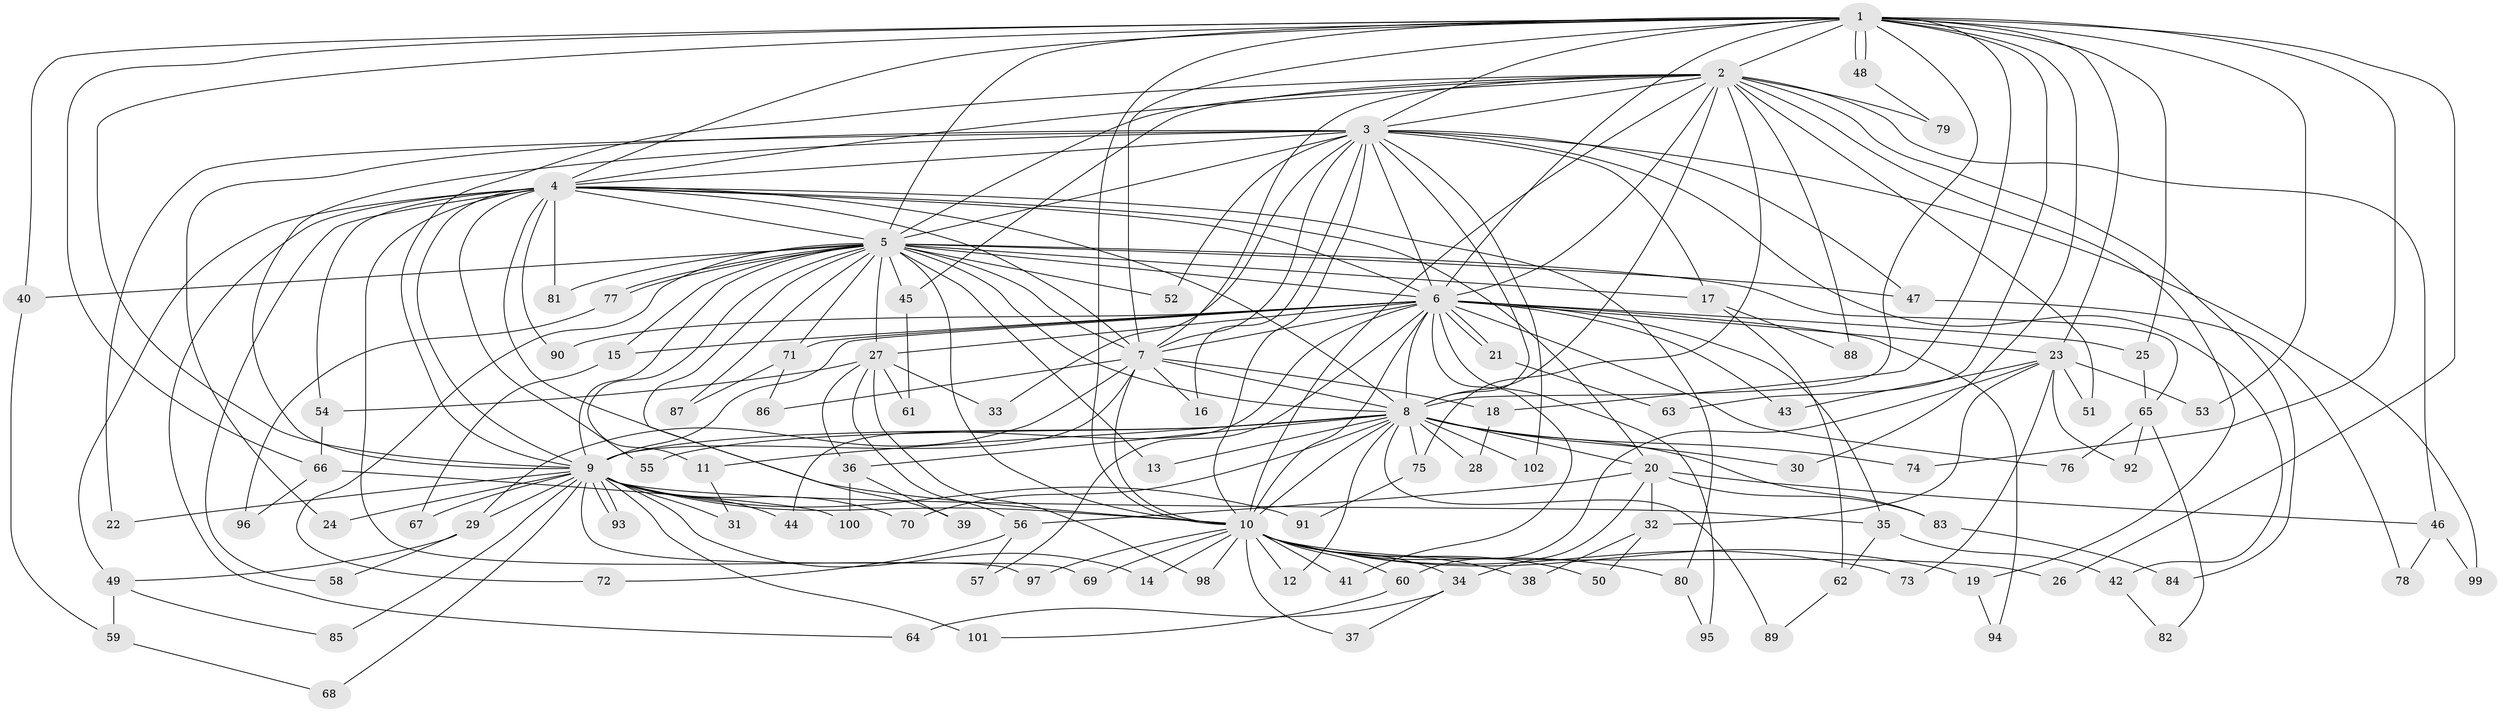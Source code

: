 // Generated by graph-tools (version 1.1) at 2025/11/02/27/25 16:11:06]
// undirected, 102 vertices, 229 edges
graph export_dot {
graph [start="1"]
  node [color=gray90,style=filled];
  1;
  2;
  3;
  4;
  5;
  6;
  7;
  8;
  9;
  10;
  11;
  12;
  13;
  14;
  15;
  16;
  17;
  18;
  19;
  20;
  21;
  22;
  23;
  24;
  25;
  26;
  27;
  28;
  29;
  30;
  31;
  32;
  33;
  34;
  35;
  36;
  37;
  38;
  39;
  40;
  41;
  42;
  43;
  44;
  45;
  46;
  47;
  48;
  49;
  50;
  51;
  52;
  53;
  54;
  55;
  56;
  57;
  58;
  59;
  60;
  61;
  62;
  63;
  64;
  65;
  66;
  67;
  68;
  69;
  70;
  71;
  72;
  73;
  74;
  75;
  76;
  77;
  78;
  79;
  80;
  81;
  82;
  83;
  84;
  85;
  86;
  87;
  88;
  89;
  90;
  91;
  92;
  93;
  94;
  95;
  96;
  97;
  98;
  99;
  100;
  101;
  102;
  1 -- 2;
  1 -- 3;
  1 -- 4;
  1 -- 5;
  1 -- 6;
  1 -- 7;
  1 -- 8;
  1 -- 9;
  1 -- 10;
  1 -- 18;
  1 -- 23;
  1 -- 25;
  1 -- 26;
  1 -- 30;
  1 -- 40;
  1 -- 48;
  1 -- 48;
  1 -- 53;
  1 -- 63;
  1 -- 66;
  1 -- 74;
  2 -- 3;
  2 -- 4;
  2 -- 5;
  2 -- 6;
  2 -- 7;
  2 -- 8;
  2 -- 9;
  2 -- 10;
  2 -- 19;
  2 -- 45;
  2 -- 46;
  2 -- 51;
  2 -- 75;
  2 -- 79;
  2 -- 84;
  2 -- 88;
  3 -- 4;
  3 -- 5;
  3 -- 6;
  3 -- 7;
  3 -- 8;
  3 -- 9;
  3 -- 10;
  3 -- 16;
  3 -- 17;
  3 -- 22;
  3 -- 24;
  3 -- 33;
  3 -- 42;
  3 -- 47;
  3 -- 52;
  3 -- 99;
  3 -- 102;
  4 -- 5;
  4 -- 6;
  4 -- 7;
  4 -- 8;
  4 -- 9;
  4 -- 10;
  4 -- 20;
  4 -- 49;
  4 -- 54;
  4 -- 55;
  4 -- 58;
  4 -- 64;
  4 -- 80;
  4 -- 81;
  4 -- 90;
  4 -- 97;
  5 -- 6;
  5 -- 7;
  5 -- 8;
  5 -- 9;
  5 -- 10;
  5 -- 11;
  5 -- 13;
  5 -- 15;
  5 -- 17;
  5 -- 27;
  5 -- 39;
  5 -- 40;
  5 -- 45;
  5 -- 47;
  5 -- 52;
  5 -- 65;
  5 -- 71;
  5 -- 72;
  5 -- 77;
  5 -- 77;
  5 -- 81;
  5 -- 87;
  6 -- 7;
  6 -- 8;
  6 -- 9;
  6 -- 10;
  6 -- 15;
  6 -- 21;
  6 -- 21;
  6 -- 23;
  6 -- 25;
  6 -- 27;
  6 -- 35;
  6 -- 41;
  6 -- 43;
  6 -- 44;
  6 -- 57;
  6 -- 71;
  6 -- 76;
  6 -- 90;
  6 -- 94;
  6 -- 95;
  7 -- 8;
  7 -- 9;
  7 -- 10;
  7 -- 16;
  7 -- 18;
  7 -- 29;
  7 -- 86;
  8 -- 9;
  8 -- 10;
  8 -- 11;
  8 -- 12;
  8 -- 13;
  8 -- 20;
  8 -- 28;
  8 -- 30;
  8 -- 36;
  8 -- 55;
  8 -- 70;
  8 -- 74;
  8 -- 75;
  8 -- 83;
  8 -- 89;
  8 -- 102;
  9 -- 10;
  9 -- 14;
  9 -- 22;
  9 -- 24;
  9 -- 29;
  9 -- 31;
  9 -- 35;
  9 -- 44;
  9 -- 67;
  9 -- 68;
  9 -- 69;
  9 -- 70;
  9 -- 85;
  9 -- 91;
  9 -- 93;
  9 -- 93;
  9 -- 101;
  10 -- 12;
  10 -- 14;
  10 -- 19;
  10 -- 26;
  10 -- 34;
  10 -- 37;
  10 -- 38;
  10 -- 41;
  10 -- 50;
  10 -- 60;
  10 -- 69;
  10 -- 73;
  10 -- 80;
  10 -- 97;
  10 -- 98;
  11 -- 31;
  15 -- 67;
  17 -- 62;
  17 -- 88;
  18 -- 28;
  19 -- 94;
  20 -- 32;
  20 -- 34;
  20 -- 46;
  20 -- 56;
  20 -- 83;
  21 -- 63;
  23 -- 32;
  23 -- 43;
  23 -- 51;
  23 -- 53;
  23 -- 60;
  23 -- 73;
  23 -- 92;
  25 -- 65;
  27 -- 33;
  27 -- 36;
  27 -- 54;
  27 -- 56;
  27 -- 61;
  27 -- 98;
  29 -- 49;
  29 -- 58;
  32 -- 38;
  32 -- 50;
  34 -- 37;
  34 -- 64;
  35 -- 42;
  35 -- 62;
  36 -- 39;
  36 -- 100;
  40 -- 59;
  42 -- 82;
  45 -- 61;
  46 -- 78;
  46 -- 99;
  47 -- 78;
  48 -- 79;
  49 -- 59;
  49 -- 85;
  54 -- 66;
  56 -- 57;
  56 -- 72;
  59 -- 68;
  60 -- 101;
  62 -- 89;
  65 -- 76;
  65 -- 82;
  65 -- 92;
  66 -- 96;
  66 -- 100;
  71 -- 86;
  71 -- 87;
  75 -- 91;
  77 -- 96;
  80 -- 95;
  83 -- 84;
}
